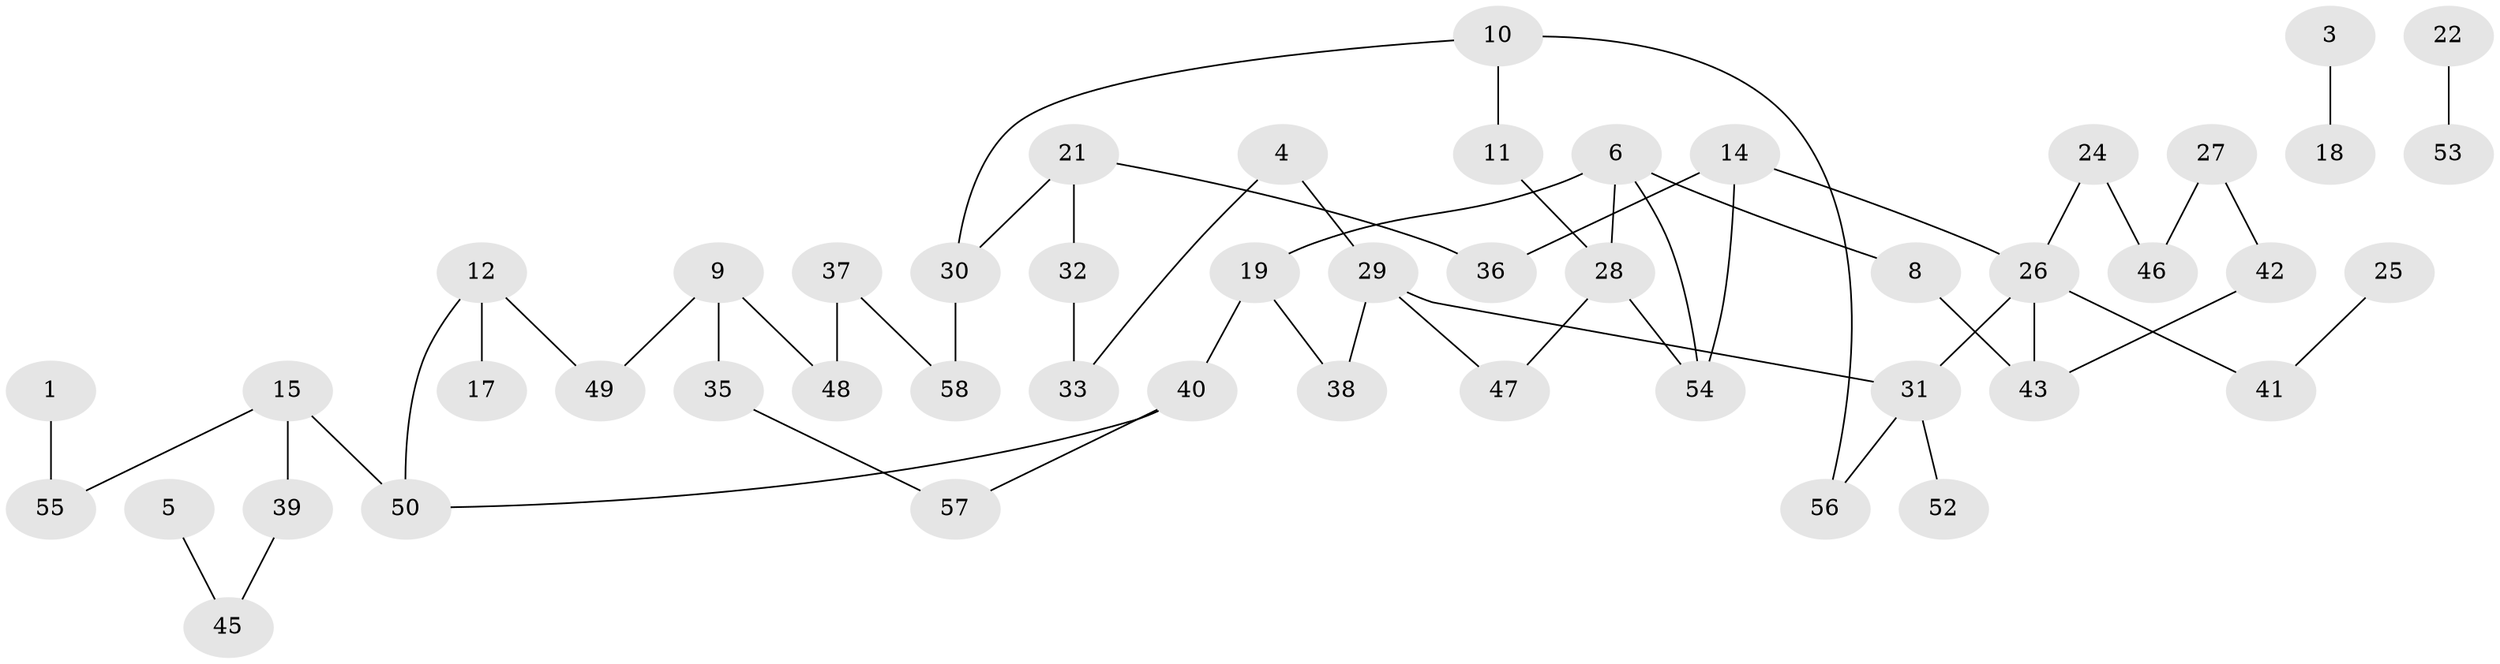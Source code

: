 // original degree distribution, {1: 0.30526315789473685, 3: 0.24210526315789474, 0: 0.07368421052631578, 2: 0.29473684210526313, 4: 0.08421052631578947}
// Generated by graph-tools (version 1.1) at 2025/35/03/04/25 23:35:56]
// undirected, 49 vertices, 56 edges
graph export_dot {
  node [color=gray90,style=filled];
  1;
  3;
  4;
  5;
  6;
  8;
  9;
  10;
  11;
  12;
  14;
  15;
  17;
  18;
  19;
  21;
  22;
  24;
  25;
  26;
  27;
  28;
  29;
  30;
  31;
  32;
  33;
  35;
  36;
  37;
  38;
  39;
  40;
  41;
  42;
  43;
  45;
  46;
  47;
  48;
  49;
  50;
  52;
  53;
  54;
  55;
  56;
  57;
  58;
  1 -- 55 [weight=1.0];
  3 -- 18 [weight=1.0];
  4 -- 29 [weight=1.0];
  4 -- 33 [weight=1.0];
  5 -- 45 [weight=1.0];
  6 -- 8 [weight=1.0];
  6 -- 19 [weight=1.0];
  6 -- 28 [weight=1.0];
  6 -- 54 [weight=1.0];
  8 -- 43 [weight=1.0];
  9 -- 35 [weight=1.0];
  9 -- 48 [weight=1.0];
  9 -- 49 [weight=1.0];
  10 -- 11 [weight=1.0];
  10 -- 30 [weight=1.0];
  10 -- 56 [weight=1.0];
  11 -- 28 [weight=1.0];
  12 -- 17 [weight=1.0];
  12 -- 49 [weight=1.0];
  12 -- 50 [weight=1.0];
  14 -- 26 [weight=1.0];
  14 -- 36 [weight=1.0];
  14 -- 54 [weight=1.0];
  15 -- 39 [weight=1.0];
  15 -- 50 [weight=1.0];
  15 -- 55 [weight=1.0];
  19 -- 38 [weight=1.0];
  19 -- 40 [weight=1.0];
  21 -- 30 [weight=1.0];
  21 -- 32 [weight=1.0];
  21 -- 36 [weight=1.0];
  22 -- 53 [weight=1.0];
  24 -- 26 [weight=1.0];
  24 -- 46 [weight=1.0];
  25 -- 41 [weight=1.0];
  26 -- 31 [weight=1.0];
  26 -- 41 [weight=1.0];
  26 -- 43 [weight=1.0];
  27 -- 42 [weight=1.0];
  27 -- 46 [weight=1.0];
  28 -- 47 [weight=1.0];
  28 -- 54 [weight=1.0];
  29 -- 31 [weight=1.0];
  29 -- 38 [weight=1.0];
  29 -- 47 [weight=1.0];
  30 -- 58 [weight=1.0];
  31 -- 52 [weight=1.0];
  31 -- 56 [weight=1.0];
  32 -- 33 [weight=1.0];
  35 -- 57 [weight=1.0];
  37 -- 48 [weight=1.0];
  37 -- 58 [weight=1.0];
  39 -- 45 [weight=1.0];
  40 -- 50 [weight=1.0];
  40 -- 57 [weight=1.0];
  42 -- 43 [weight=1.0];
}
